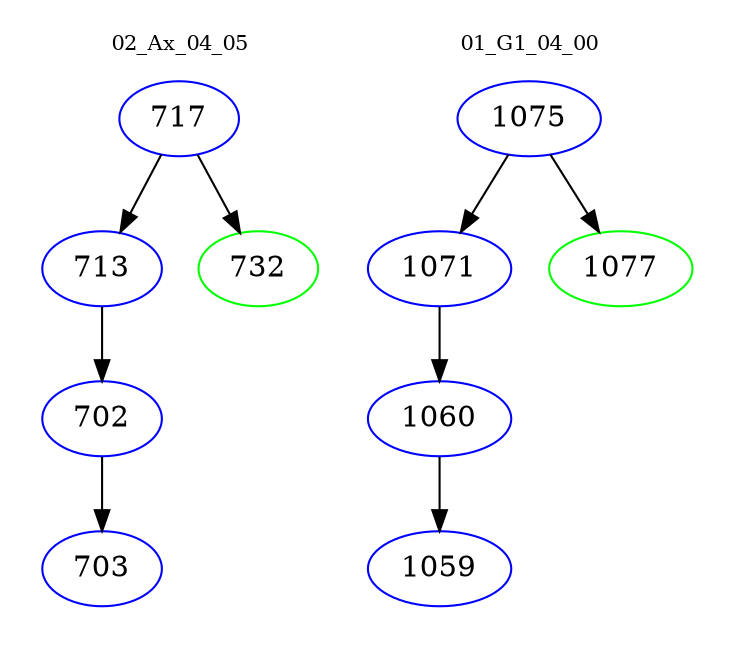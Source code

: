digraph{
subgraph cluster_0 {
color = white
label = "02_Ax_04_05";
fontsize=10;
T0_717 [label="717", color="blue"]
T0_717 -> T0_713 [color="black"]
T0_713 [label="713", color="blue"]
T0_713 -> T0_702 [color="black"]
T0_702 [label="702", color="blue"]
T0_702 -> T0_703 [color="black"]
T0_703 [label="703", color="blue"]
T0_717 -> T0_732 [color="black"]
T0_732 [label="732", color="green"]
}
subgraph cluster_1 {
color = white
label = "01_G1_04_00";
fontsize=10;
T1_1075 [label="1075", color="blue"]
T1_1075 -> T1_1071 [color="black"]
T1_1071 [label="1071", color="blue"]
T1_1071 -> T1_1060 [color="black"]
T1_1060 [label="1060", color="blue"]
T1_1060 -> T1_1059 [color="black"]
T1_1059 [label="1059", color="blue"]
T1_1075 -> T1_1077 [color="black"]
T1_1077 [label="1077", color="green"]
}
}
